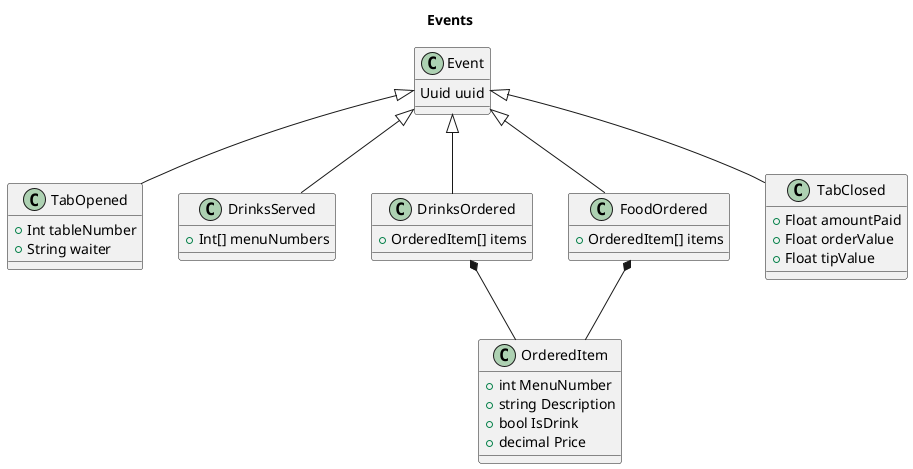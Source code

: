 @startuml events

title "Events"

class Event {
    Uuid uuid
}

class TabOpened {
    + Int tableNumber
    + String waiter
}

class DrinksServed {
    + Int[] menuNumbers
}

class DrinksOrdered {
    + OrderedItem[] items
}

class FoodOrdered {
    + OrderedItem[] items
}

class TabClosed {
    + Float amountPaid
    + Float orderValue
    + Float tipValue
}

Event <|-- TabOpened
Event <|-- DrinksOrdered
Event <|-- FoodOrdered
Event <|-- DrinksServed
Event <|-- TabClosed

class OrderedItem {
    + int MenuNumber
    + string Description
    + bool IsDrink
    + decimal Price
}

DrinksOrdered *-- OrderedItem
FoodOrdered *-- OrderedItem

@enduml
